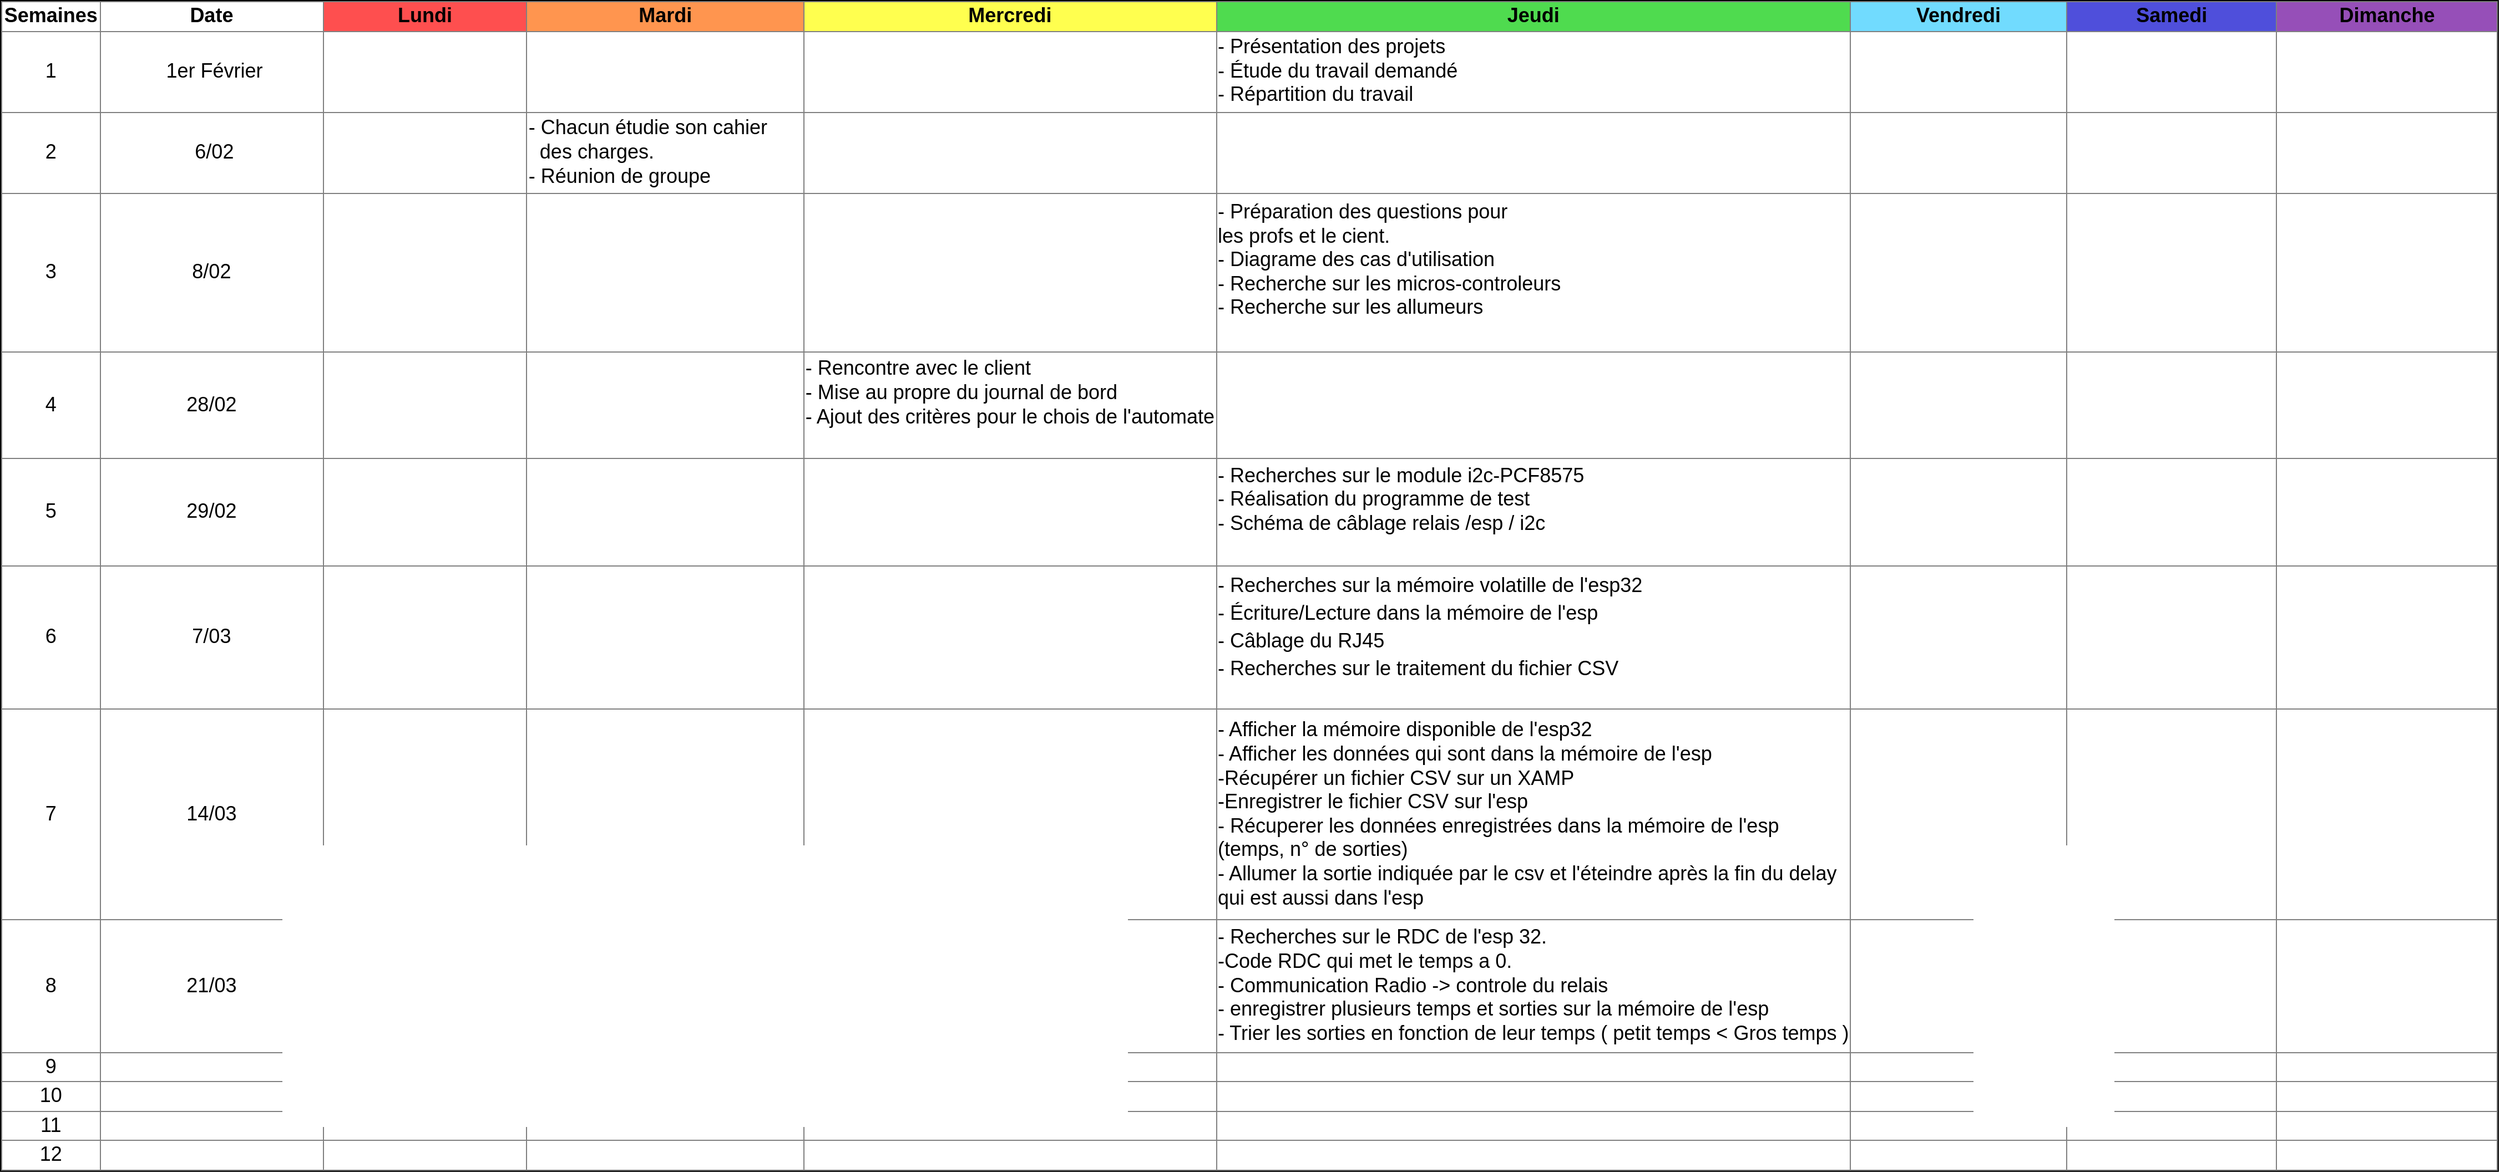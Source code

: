<mxfile version="22.0.1" type="device">
  <diagram name="Page-1" id="e7010aeb-78dc-98c9-4316-6516fd28bfe3">
    <mxGraphModel dx="4144.5" dy="1194" grid="1" gridSize="10" guides="1" tooltips="1" connect="1" arrows="1" fold="1" page="1" pageScale="1.5" pageWidth="1169" pageHeight="826" background="none" math="0" shadow="0">
      <root>
        <mxCell id="0" style=";html=1;" />
        <mxCell id="1" style=";html=1;" parent="0" />
        <mxCell id="260548aa2b6a5931-6" value="&lt;table style=&quot;width: 100%; height: 100%; border-collapse: collapse;&quot; width=&quot;100%&quot; border=&quot;1&quot;&gt;&lt;tbody&gt;&lt;tr&gt;&lt;th width=&quot;4%&quot;&gt;&lt;font face=&quot;Arial&quot;&gt;Semaines&lt;br&gt;&lt;/font&gt;&lt;/th&gt;&lt;th width=&quot;12%&quot;&gt;&lt;font face=&quot;Arial&quot;&gt;Date&lt;br&gt;&lt;/font&gt;&lt;/th&gt;&lt;th bgcolor=&quot;#FE4F4F&quot; width=&quot;12%&quot;&gt;&lt;font face=&quot;Arial&quot;&gt;Lundi&lt;/font&gt;&lt;/th&gt;&lt;th bgcolor=&quot;#FF954F&quot; width=&quot;12%&quot;&gt;&lt;font face=&quot;Arial&quot;&gt;Mardi&lt;br&gt;&lt;/font&gt;&lt;/th&gt;&lt;th bgcolor=&quot;#FFFF4F&quot; width=&quot;12%&quot;&gt;&lt;font face=&quot;Arial&quot;&gt;Mercredi&lt;br&gt;&lt;/font&gt;&lt;/th&gt;&lt;th bgcolor=&quot;#4FDB4F&quot; width=&quot;12%&quot;&gt;&lt;font face=&quot;Arial&quot;&gt;Jeudi&lt;br&gt;&lt;/font&gt;&lt;/th&gt;&lt;th bgcolor=&quot;#71DBFE&quot; width=&quot;12%&quot;&gt;&lt;font face=&quot;Arial&quot;&gt;Vendredi&lt;br&gt;&lt;/font&gt;&lt;/th&gt;&lt;th bgcolor=&quot;#4F4FDB&quot; width=&quot;12%&quot;&gt;&lt;font face=&quot;Arial&quot;&gt;Samedi&lt;br&gt;&lt;/font&gt;&lt;/th&gt;&lt;th bgcolor=&quot;#964FB8&quot; width=&quot;12%&quot;&gt;&lt;font face=&quot;Arial&quot;&gt;Dimanche&lt;br&gt;&lt;/font&gt;&lt;/th&gt;&lt;/tr&gt;&lt;tr&gt;&lt;td style=&quot;&quot;&gt;1&lt;/td&gt;&lt;td&gt;&amp;nbsp;1er Février&lt;/td&gt;&lt;td&gt;&lt;/td&gt;&lt;td&gt;&lt;/td&gt;&lt;td&gt;&lt;/td&gt;&lt;td&gt;&lt;div style=&quot;text-align: justify;&quot;&gt;&lt;span style=&quot;background-color: initial;&quot;&gt;- Présentation des projets&lt;/span&gt;&lt;/div&gt;&lt;div style=&quot;text-align: justify;&quot;&gt;&lt;span style=&quot;background-color: initial;&quot;&gt;- Étude du travail demandé&lt;/span&gt;&lt;/div&gt;&lt;div style=&quot;text-align: justify;&quot;&gt;&lt;span style=&quot;background-color: initial;&quot;&gt;- Répartition du travail&lt;/span&gt;&lt;/div&gt;&lt;/td&gt;&lt;td&gt;&lt;/td&gt;&lt;td&gt;&lt;/td&gt;&lt;td&gt;&lt;/td&gt;&lt;/tr&gt;&lt;tr&gt;&lt;td style=&quot;&quot;&gt;2&lt;/td&gt;&lt;td&gt;&amp;nbsp;6/02&lt;/td&gt;&lt;td&gt;&lt;/td&gt;&lt;td&gt;&lt;div style=&quot;text-align: justify;&quot;&gt;&lt;span style=&quot;background-color: initial;&quot;&gt;- Chacun étudie son cahier&lt;/span&gt;&lt;/div&gt;&lt;div style=&quot;text-align: justify;&quot;&gt;&lt;span style=&quot;background-color: initial;&quot;&gt;&amp;nbsp; des charges.&lt;/span&gt;&lt;/div&gt;&lt;div style=&quot;text-align: justify;&quot;&gt;&lt;span style=&quot;background-color: initial;&quot;&gt;- Réunion de groupe&lt;/span&gt;&lt;/div&gt;&lt;/td&gt;&lt;td&gt;&lt;/td&gt;&lt;td&gt;&lt;/td&gt;&lt;td&gt;&lt;/td&gt;&lt;td&gt;&lt;/td&gt;&lt;td&gt;&lt;/td&gt;&lt;/tr&gt;&lt;tr&gt;&lt;td style=&quot;&quot;&gt;3&lt;/td&gt;&lt;td&gt;&amp;nbsp;8/02&amp;nbsp;&lt;/td&gt;&lt;td&gt;&lt;/td&gt;&lt;td&gt;&lt;/td&gt;&lt;td&gt;&lt;/td&gt;&lt;td&gt;&lt;div style=&quot;text-align: justify;&quot;&gt;&lt;span style=&quot;background-color: initial;&quot;&gt;- Préparation des questions pour&lt;/span&gt;&lt;/div&gt;&lt;div style=&quot;text-align: justify;&quot;&gt;&lt;span style=&quot;background-color: initial;&quot;&gt;les profs et le cient.&lt;/span&gt;&lt;/div&gt;&lt;div style=&quot;text-align: justify;&quot;&gt;&lt;span style=&quot;background-color: initial;&quot;&gt;- Diagrame des cas d&#39;utilisation&lt;/span&gt;&lt;/div&gt;&lt;div style=&quot;text-align: justify;&quot;&gt;&lt;span style=&quot;background-color: initial;&quot;&gt;- Recherche sur les micros-controleurs&lt;/span&gt;&lt;/div&gt;&lt;div style=&quot;text-align: justify;&quot;&gt;&lt;span style=&quot;background-color: initial;&quot;&gt;- Recherche sur les allumeurs&lt;/span&gt;&lt;/div&gt;&amp;nbsp;&lt;/td&gt;&lt;td&gt;&lt;/td&gt;&lt;td&gt;&lt;/td&gt;&lt;td&gt;&lt;/td&gt;&lt;/tr&gt;&lt;tr&gt;&lt;td style=&quot;&quot;&gt;4&lt;/td&gt;&lt;td style=&quot;&quot;&gt;28/02&lt;/td&gt;&lt;td&gt;&lt;/td&gt;&lt;td&gt;&lt;/td&gt;&lt;td&gt;&lt;div style=&quot;text-align: justify;&quot;&gt;&lt;span style=&quot;background-color: initial;&quot;&gt;- Rencontre avec le client&lt;/span&gt;&lt;/div&gt;&lt;div style=&quot;text-align: justify;&quot;&gt;&lt;span style=&quot;background-color: initial;&quot;&gt;- Mise au propre du journal de bord&lt;/span&gt;&lt;/div&gt;&lt;div style=&quot;text-align: justify;&quot;&gt;&lt;span style=&quot;background-color: initial;&quot;&gt;- Ajout des critères pour le chois de l&#39;automate&lt;/span&gt;&lt;/div&gt;&amp;nbsp;&lt;/td&gt;&lt;td&gt;&lt;/td&gt;&lt;td&gt;&lt;/td&gt;&lt;td&gt;&lt;/td&gt;&lt;td&gt;&lt;/td&gt;&lt;/tr&gt;&lt;tr&gt;&lt;td style=&quot;&quot;&gt;5&lt;/td&gt;&lt;td&gt;29/02&lt;/td&gt;&lt;td&gt;&lt;/td&gt;&lt;td&gt;&lt;/td&gt;&lt;td&gt;&lt;/td&gt;&lt;td&gt;&lt;div style=&quot;text-align: justify;&quot;&gt;&lt;span style=&quot;background-color: initial;&quot;&gt;- Recherches sur le module i2c-PCF8575&lt;/span&gt;&lt;/div&gt;&lt;div style=&quot;text-align: justify;&quot;&gt;&lt;span style=&quot;background-color: initial;&quot;&gt;- Réalisation du programme de test&lt;/span&gt;&lt;/div&gt;&lt;div style=&quot;text-align: justify;&quot;&gt;&lt;span style=&quot;background-color: initial; text-align: center;&quot;&gt;- Schéma de câblage relais /esp / i2c&lt;/span&gt;&lt;/div&gt;&lt;div style=&quot;text-align: justify;&quot;&gt;&lt;span style=&quot;background-color: initial; text-align: center;&quot;&gt;&lt;br&gt;&lt;/span&gt;&lt;/div&gt;&lt;/td&gt;&lt;td&gt;&lt;/td&gt;&lt;td&gt;&lt;/td&gt;&lt;td&gt;&lt;/td&gt;&lt;/tr&gt;&lt;tr&gt;&lt;td style=&quot;&quot;&gt;6&lt;/td&gt;&lt;td&gt;7/03&lt;/td&gt;&lt;td&gt;&lt;/td&gt;&lt;td&gt;&lt;/td&gt;&lt;td&gt;&lt;/td&gt;&lt;td&gt;&lt;p style=&quot;line-height:1.38;margin-top:0pt;margin-bottom:0pt;&quot; dir=&quot;ltr&quot;&gt;&lt;/p&gt;&lt;p style=&quot;text-align: left; line-height: 1.38; margin-top: 0pt; margin-bottom: 0pt;&quot; dir=&quot;ltr&quot;&gt;- Recherches sur la mémoire volatille de l&#39;esp32&lt;/p&gt;&lt;p style=&quot;text-align: left; line-height: 1.38; margin-top: 0pt; margin-bottom: 0pt;&quot; dir=&quot;ltr&quot;&gt;- Écriture/Lecture dans la mémoire de l&#39;esp&lt;/p&gt;&lt;p style=&quot;text-align: left; line-height: 1.38; margin-top: 0pt; margin-bottom: 0pt;&quot; dir=&quot;ltr&quot;&gt;&lt;span style=&quot;background-color: initial;&quot;&gt;- Câblage du RJ45&lt;/span&gt;&lt;/p&gt;&lt;p style=&quot;text-align: left; line-height: 1.38; margin-top: 0pt; margin-bottom: 0pt;&quot; dir=&quot;ltr&quot;&gt;- Recherches sur le traitement du fichier CSV&lt;/p&gt;&lt;p&gt;&lt;/p&gt;&lt;span id=&quot;docs-internal-guid-1945da36-7fff-6828-8cab-b5d026584c9d&quot;&gt;&lt;/span&gt;&lt;/td&gt;&lt;td style=&quot;text-align: left;&quot;&gt;&lt;/td&gt;&lt;td style=&quot;text-align: left;&quot;&gt;&lt;/td&gt;&lt;td style=&quot;text-align: left;&quot;&gt;&lt;/td&gt;&lt;/tr&gt;&lt;tr&gt;&lt;td style=&quot;&quot;&gt;7&lt;/td&gt;&lt;td style=&quot;&quot;&gt;14/03&lt;/td&gt;&lt;td style=&quot;text-align: left;&quot;&gt;&lt;/td&gt;&lt;td style=&quot;text-align: left;&quot;&gt;&lt;/td&gt;&lt;td style=&quot;text-align: left;&quot;&gt;&lt;/td&gt;&lt;td&gt;&lt;div style=&quot;text-align: left;&quot;&gt;&lt;span style=&quot;background-color: initial;&quot;&gt;- Afficher la mémoire disponible de l&#39;esp32&lt;/span&gt;&lt;/div&gt;&lt;div style=&quot;text-align: left;&quot;&gt;&lt;span style=&quot;background-color: initial;&quot;&gt;- Afficher les données qui sont dans la mémoire de l&#39;esp&lt;/span&gt;&lt;/div&gt;&lt;div style=&quot;text-align: left;&quot;&gt;&lt;span style=&quot;background-color: initial;&quot;&gt;-Récupérer un fichier CSV sur un XAMP&lt;/span&gt;&lt;/div&gt;&lt;div style=&quot;text-align: left;&quot;&gt;&lt;span style=&quot;background-color: initial;&quot;&gt;-Enregistrer le fichier CSV sur l&#39;esp&lt;/span&gt;&lt;/div&gt;&lt;div style=&quot;text-align: left;&quot;&gt;&lt;span style=&quot;background-color: initial;&quot;&gt;- Récuperer les données enregistrées dans la mémoire de l&#39;esp&lt;/span&gt;&lt;/div&gt;&lt;div style=&quot;text-align: left;&quot;&gt;&lt;span style=&quot;background-color: initial;&quot;&gt;(temps, n° de sorties)&lt;/span&gt;&lt;/div&gt;&lt;div style=&quot;text-align: left;&quot;&gt;&lt;span style=&quot;background-color: initial;&quot;&gt;- Allumer la sortie indiquée par le csv et l&#39;éteindre après la fin du delay&amp;nbsp;&lt;/span&gt;&lt;/div&gt;&lt;div style=&quot;text-align: left;&quot;&gt;&lt;span style=&quot;background-color: initial;&quot;&gt;qui est aussi dans l&#39;esp&lt;/span&gt;&lt;/div&gt;&lt;/td&gt;&lt;td style=&quot;text-align: left;&quot;&gt;&lt;/td&gt;&lt;td style=&quot;text-align: left;&quot;&gt;&lt;/td&gt;&lt;td style=&quot;text-align: left;&quot;&gt;&lt;/td&gt;&lt;/tr&gt;&lt;tr&gt;&lt;td style=&quot;&quot;&gt;8&lt;/td&gt;&lt;td style=&quot;&quot;&gt;21/03&lt;/td&gt;&lt;td style=&quot;text-align: left;&quot;&gt;&lt;/td&gt;&lt;td style=&quot;text-align: left;&quot;&gt;&lt;/td&gt;&lt;td style=&quot;text-align: left;&quot;&gt;&lt;/td&gt;&lt;td&gt;&lt;div style=&quot;text-align: left;&quot;&gt;&lt;span style=&quot;background-color: initial;&quot;&gt;- Recherches sur le RDC de l&#39;esp 32.&lt;/span&gt;&lt;/div&gt;&lt;div style=&quot;text-align: left;&quot;&gt;&lt;span style=&quot;background-color: initial;&quot;&gt;-Code RDC qui met le temps a 0.&lt;/span&gt;&lt;/div&gt;&lt;div style=&quot;text-align: left;&quot;&gt;&lt;span style=&quot;background-color: initial;&quot;&gt;- Communication Radio -&amp;gt; controle du relais&amp;nbsp;&lt;/span&gt;&lt;/div&gt;&lt;div style=&quot;text-align: left;&quot;&gt;&lt;span style=&quot;background-color: initial;&quot;&gt;- enregistrer plusieurs temps et sorties sur la mémoire de l&#39;esp&lt;/span&gt;&lt;/div&gt;&lt;div style=&quot;text-align: left;&quot;&gt;&lt;span style=&quot;background-color: initial;&quot;&gt;- Trier les sorties en fonction de leur temps ( petit temps &amp;lt; Gros temps )&lt;/span&gt;&lt;/div&gt;&lt;/td&gt;&lt;td&gt;&lt;/td&gt;&lt;td&gt;&lt;/td&gt;&lt;td&gt;&lt;/td&gt;&lt;/tr&gt;&lt;tr&gt;&lt;td style=&quot;&quot;&gt;9&lt;/td&gt;&lt;td&gt;&lt;/td&gt;&lt;td&gt;&lt;/td&gt;&lt;td&gt;&lt;/td&gt;&lt;td&gt;&lt;/td&gt;&lt;td&gt;&lt;/td&gt;&lt;td&gt;&lt;/td&gt;&lt;td&gt;&lt;/td&gt;&lt;td&gt;&lt;/td&gt;&lt;/tr&gt;&lt;tr&gt;&lt;td style=&quot;&quot;&gt;10&lt;/td&gt;&lt;td style=&quot;&quot;&gt;&lt;/td&gt;&lt;td&gt;&lt;/td&gt;&lt;td&gt;&lt;/td&gt;&lt;td&gt;&lt;/td&gt;&lt;td&gt;&lt;/td&gt;&lt;td&gt;&lt;/td&gt;&lt;td&gt;&lt;/td&gt;&lt;td&gt;&lt;/td&gt;&lt;/tr&gt;&lt;tr&gt;&lt;td style=&quot;&quot;&gt;11&lt;/td&gt;&lt;td&gt;&lt;/td&gt;&lt;td&gt;&lt;/td&gt;&lt;td&gt;&lt;/td&gt;&lt;td&gt;&lt;/td&gt;&lt;td&gt;&lt;/td&gt;&lt;td&gt;&lt;/td&gt;&lt;td&gt;&lt;/td&gt;&lt;td&gt;&lt;/td&gt;&lt;/tr&gt;&lt;tr&gt;&lt;td style=&quot;&quot;&gt;12&lt;/td&gt;&lt;td&gt;&lt;/td&gt;&lt;td&gt;&lt;/td&gt;&lt;td&gt;&lt;/td&gt;&lt;td&gt;&lt;/td&gt;&lt;td&gt;&lt;/td&gt;&lt;td&gt;&lt;/td&gt;&lt;td&gt;&lt;/td&gt;&lt;td&gt;&lt;/td&gt;&lt;/tr&gt;&lt;/tbody&gt;&lt;/table&gt;" style="text;html=1;overflow=fill;strokeColor=#000000;strokeWidth=2;fillColor=#ffffff;fontSize=18;fontColor=#000000;align=center;" parent="1" vertex="1">
          <mxGeometry x="-40" y="295" width="2250" height="1055" as="geometry" />
        </mxCell>
      </root>
    </mxGraphModel>
  </diagram>
</mxfile>
